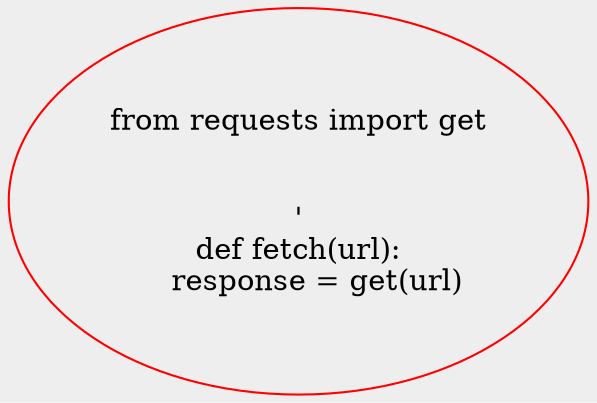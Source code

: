 digraph {
    bgcolor="#EEEEEE";
    0[shape="ellipse", color="red", label="
from requests import get
\n
'\ndef fetch(url):\n    response = get(url)\n    \n"];
    node [shape="box"];
}
